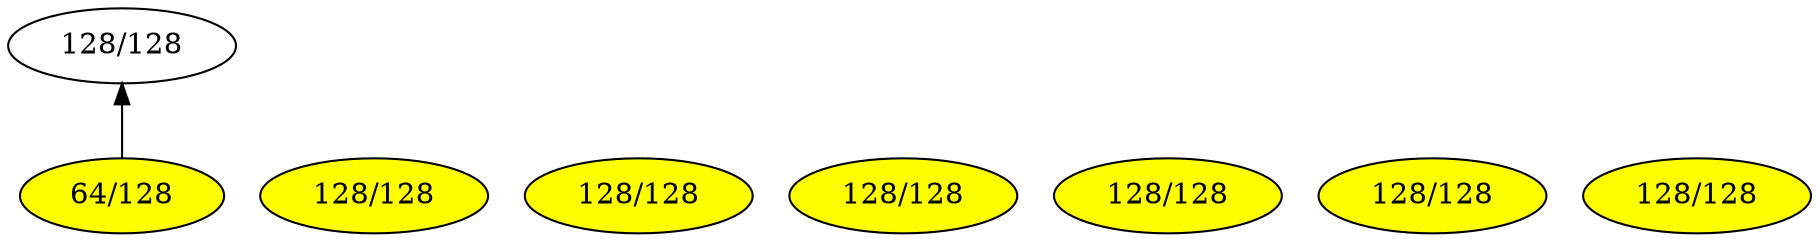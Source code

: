 digraph G { 
rankdir = BT;
101[label= " 128/128 " ];
202[label= " 64/128 " ];
202->101
202[style=filled, fillcolor=yellow];
201[label= " 128/128 " ];
201[style=filled, fillcolor=yellow];
301[label= " 128/128 " ];
301[style=filled, fillcolor=yellow];
401[label= " 128/128 " ];
401[style=filled, fillcolor=yellow];
501[label= " 128/128 " ];
501[style=filled, fillcolor=yellow];
601[label= " 128/128 " ];
601[style=filled, fillcolor=yellow];
701[label= " 128/128 " ];
701[style=filled, fillcolor=yellow];
}